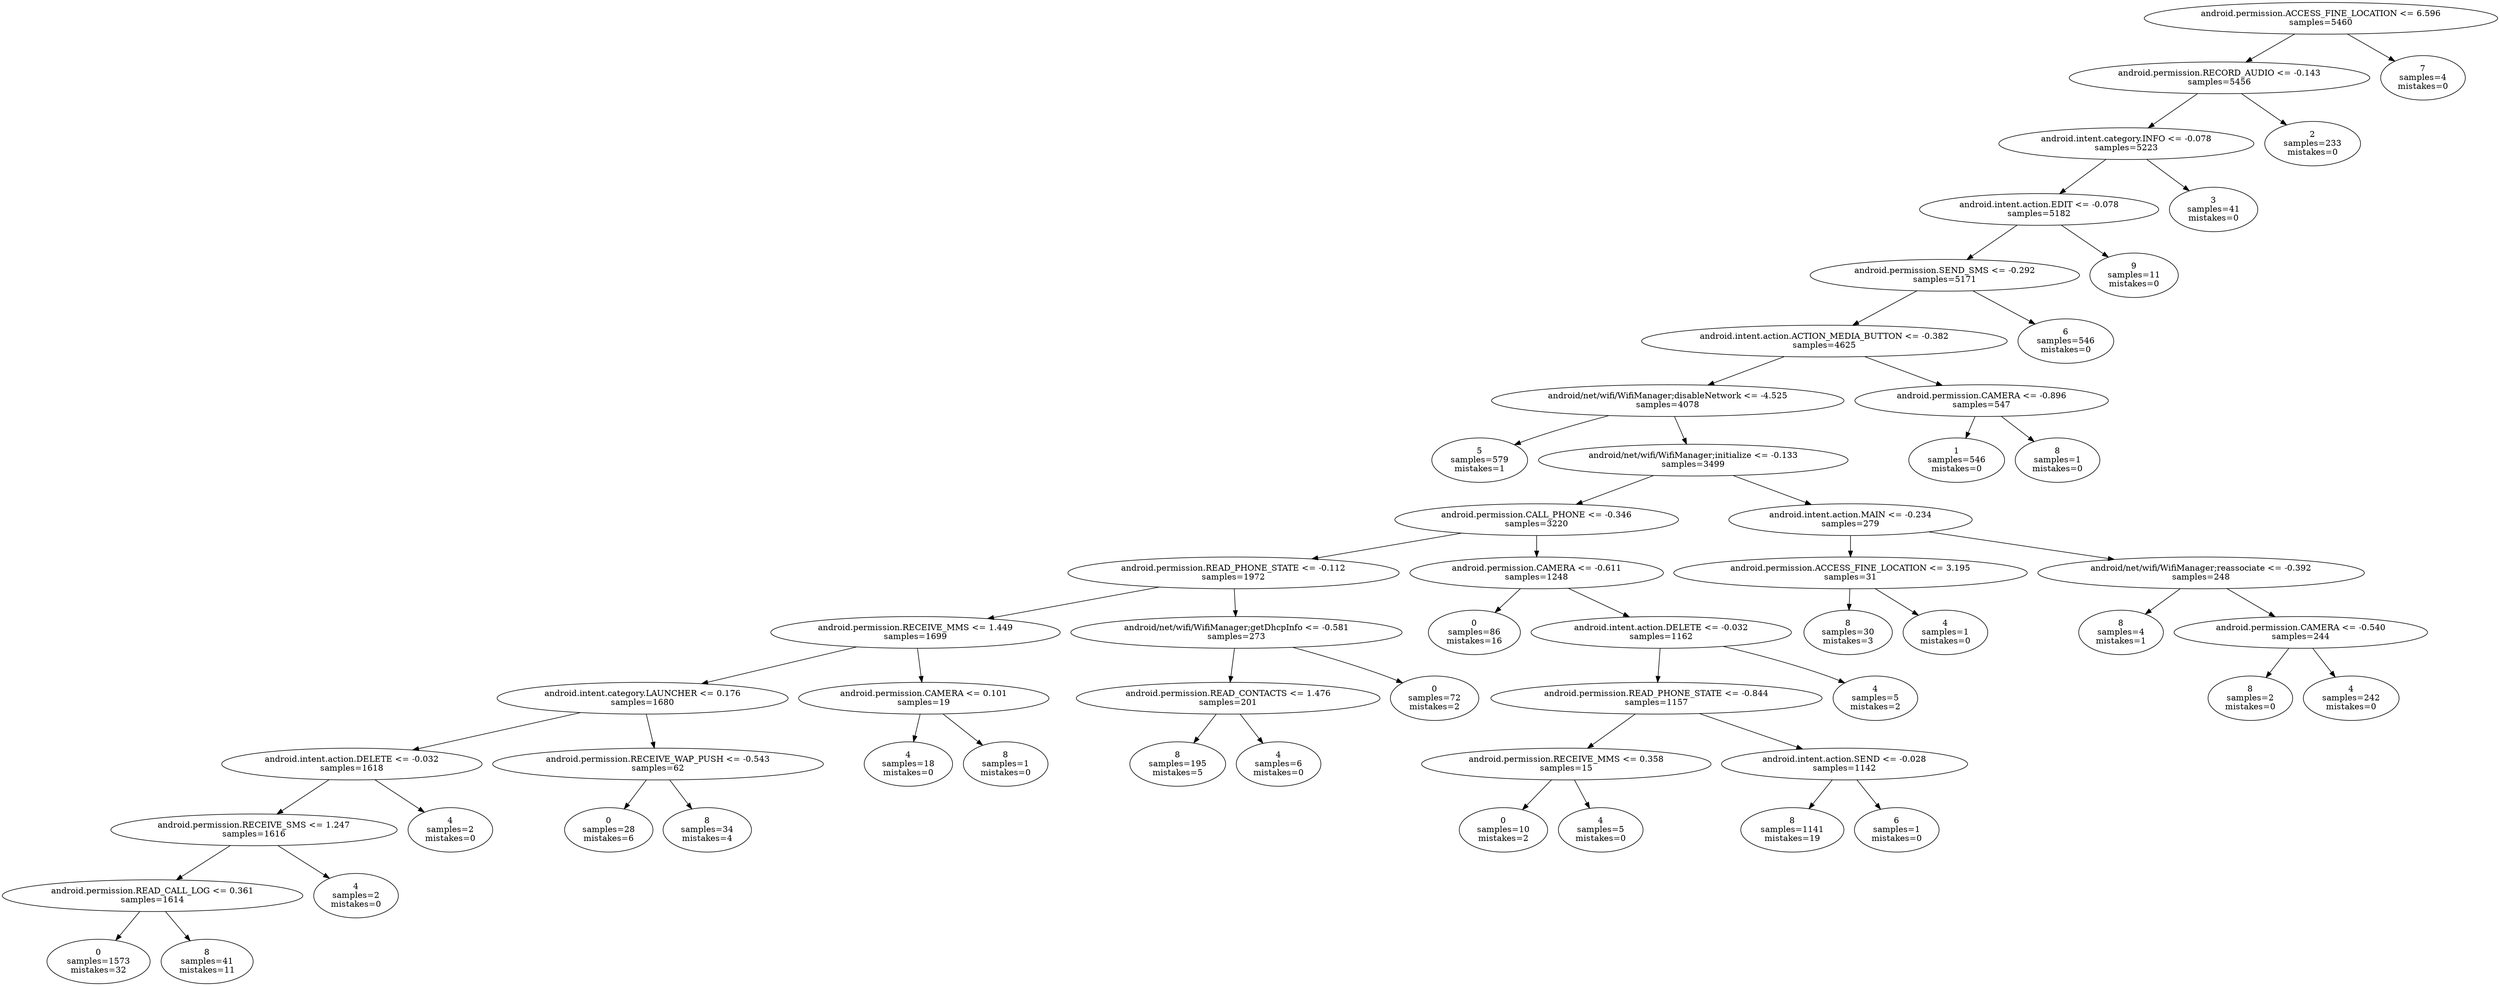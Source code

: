 digraph ClusteringTree {
n_0 [label="android.permission.ACCESS_FINE_LOCATION <= 6.596
samples=\5460"];
n_1 [label="android.permission.RECORD_AUDIO <= -0.143
samples=\5456"];
n_2 [label="7
samples=\4
mistakes=\0"];
n_3 [label="android.intent.category.INFO <= -0.078
samples=\5223"];
n_4 [label="2
samples=\233
mistakes=\0"];
n_5 [label="android.intent.action.EDIT <= -0.078
samples=\5182"];
n_6 [label="3
samples=\41
mistakes=\0"];
n_7 [label="android.permission.SEND_SMS <= -0.292
samples=\5171"];
n_8 [label="9
samples=\11
mistakes=\0"];
n_9 [label="android.intent.action.ACTION_MEDIA_BUTTON <= -0.382
samples=\4625"];
n_10 [label="6
samples=\546
mistakes=\0"];
n_11 [label="android/net/wifi/WifiManager;disableNetwork <= -4.525
samples=\4078"];
n_12 [label="android.permission.CAMERA <= -0.896
samples=\547"];
n_13 [label="5
samples=\579
mistakes=\1"];
n_14 [label="android/net/wifi/WifiManager;initialize <= -0.133
samples=\3499"];
n_15 [label="1
samples=\546
mistakes=\0"];
n_16 [label="8
samples=\1
mistakes=\0"];
n_17 [label="android.permission.CALL_PHONE <= -0.346
samples=\3220"];
n_18 [label="android.intent.action.MAIN <= -0.234
samples=\279"];
n_19 [label="android.permission.READ_PHONE_STATE <= -0.112
samples=\1972"];
n_20 [label="android.permission.CAMERA <= -0.611
samples=\1248"];
n_21 [label="android.permission.ACCESS_FINE_LOCATION <= 3.195
samples=\31"];
n_22 [label="android/net/wifi/WifiManager;reassociate <= -0.392
samples=\248"];
n_23 [label="android.permission.RECEIVE_MMS <= 1.449
samples=\1699"];
n_24 [label="android/net/wifi/WifiManager;getDhcpInfo <= -0.581
samples=\273"];
n_25 [label="0
samples=\86
mistakes=\16"];
n_26 [label="android.intent.action.DELETE <= -0.032
samples=\1162"];
n_27 [label="8
samples=\30
mistakes=\3"];
n_28 [label="4
samples=\1
mistakes=\0"];
n_29 [label="8
samples=\4
mistakes=\1"];
n_30 [label="android.permission.CAMERA <= -0.540
samples=\244"];
n_31 [label="android.intent.category.LAUNCHER <= 0.176
samples=\1680"];
n_32 [label="android.permission.CAMERA <= 0.101
samples=\19"];
n_33 [label="android.permission.READ_CONTACTS <= 1.476
samples=\201"];
n_34 [label="0
samples=\72
mistakes=\2"];
n_35 [label="android.permission.READ_PHONE_STATE <= -0.844
samples=\1157"];
n_36 [label="4
samples=\5
mistakes=\2"];
n_37 [label="8
samples=\2
mistakes=\0"];
n_38 [label="4
samples=\242
mistakes=\0"];
n_39 [label="android.intent.action.DELETE <= -0.032
samples=\1618"];
n_40 [label="android.permission.RECEIVE_WAP_PUSH <= -0.543
samples=\62"];
n_41 [label="4
samples=\18
mistakes=\0"];
n_42 [label="8
samples=\1
mistakes=\0"];
n_43 [label="8
samples=\195
mistakes=\5"];
n_44 [label="4
samples=\6
mistakes=\0"];
n_45 [label="android.permission.RECEIVE_MMS <= 0.358
samples=\15"];
n_46 [label="android.intent.action.SEND <= -0.028
samples=\1142"];
n_47 [label="android.permission.RECEIVE_SMS <= 1.247
samples=\1616"];
n_48 [label="4
samples=\2
mistakes=\0"];
n_49 [label="0
samples=\28
mistakes=\6"];
n_50 [label="8
samples=\34
mistakes=\4"];
n_51 [label="0
samples=\10
mistakes=\2"];
n_52 [label="4
samples=\5
mistakes=\0"];
n_53 [label="8
samples=\1141
mistakes=\19"];
n_54 [label="6
samples=\1
mistakes=\0"];
n_55 [label="android.permission.READ_CALL_LOG <= 0.361
samples=\1614"];
n_56 [label="4
samples=\2
mistakes=\0"];
n_57 [label="0
samples=\1573
mistakes=\32"];
n_58 [label="8
samples=\41
mistakes=\11"];
n_0 -> n_1;
n_0 -> n_2;
n_1 -> n_3;
n_1 -> n_4;
n_3 -> n_5;
n_3 -> n_6;
n_5 -> n_7;
n_5 -> n_8;
n_7 -> n_9;
n_7 -> n_10;
n_9 -> n_11;
n_9 -> n_12;
n_11 -> n_13;
n_11 -> n_14;
n_12 -> n_15;
n_12 -> n_16;
n_14 -> n_17;
n_14 -> n_18;
n_17 -> n_19;
n_17 -> n_20;
n_18 -> n_21;
n_18 -> n_22;
n_19 -> n_23;
n_19 -> n_24;
n_20 -> n_25;
n_20 -> n_26;
n_21 -> n_27;
n_21 -> n_28;
n_22 -> n_29;
n_22 -> n_30;
n_23 -> n_31;
n_23 -> n_32;
n_24 -> n_33;
n_24 -> n_34;
n_26 -> n_35;
n_26 -> n_36;
n_30 -> n_37;
n_30 -> n_38;
n_31 -> n_39;
n_31 -> n_40;
n_32 -> n_41;
n_32 -> n_42;
n_33 -> n_43;
n_33 -> n_44;
n_35 -> n_45;
n_35 -> n_46;
n_39 -> n_47;
n_39 -> n_48;
n_40 -> n_49;
n_40 -> n_50;
n_45 -> n_51;
n_45 -> n_52;
n_46 -> n_53;
n_46 -> n_54;
n_47 -> n_55;
n_47 -> n_56;
n_55 -> n_57;
n_55 -> n_58;
}
